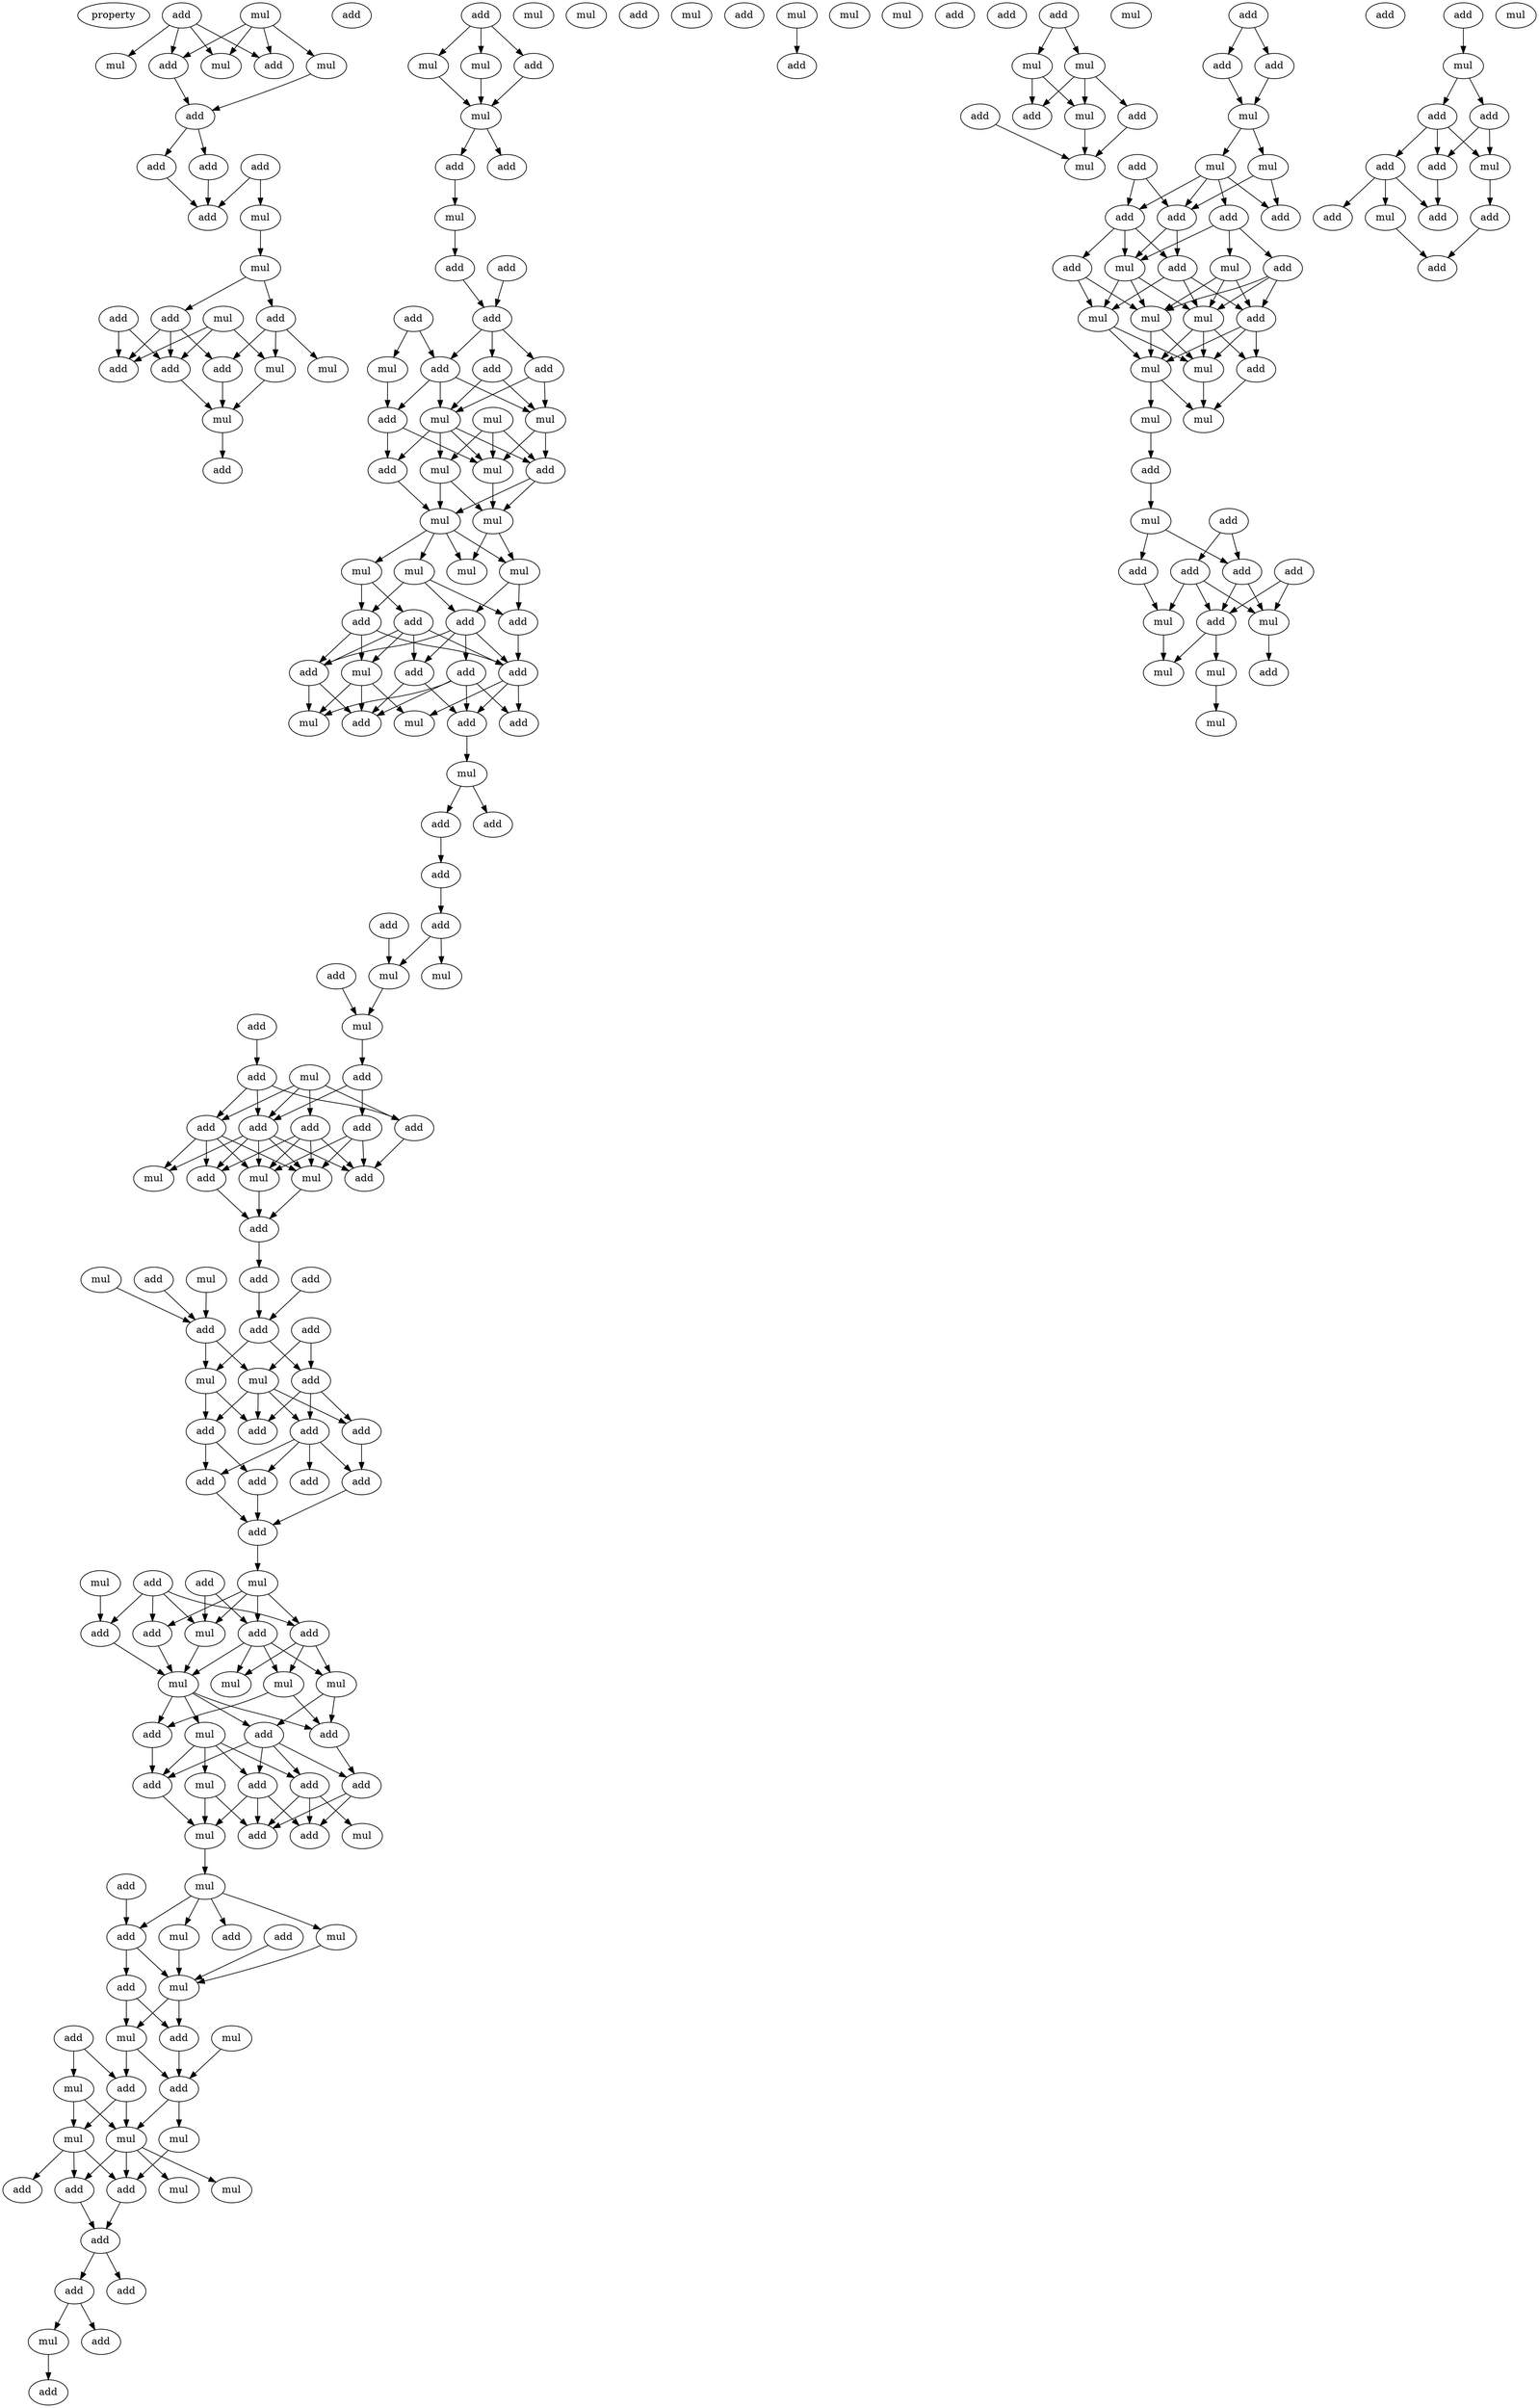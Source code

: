 digraph {
    node [fontcolor=black]
    property [mul=2,lf=1.9]
    0 [ label = add ];
    1 [ label = mul ];
    2 [ label = mul ];
    3 [ label = mul ];
    4 [ label = add ];
    5 [ label = add ];
    6 [ label = mul ];
    7 [ label = add ];
    8 [ label = add ];
    9 [ label = add ];
    10 [ label = add ];
    11 [ label = add ];
    12 [ label = add ];
    13 [ label = mul ];
    14 [ label = mul ];
    15 [ label = add ];
    16 [ label = add ];
    17 [ label = add ];
    18 [ label = mul ];
    19 [ label = add ];
    20 [ label = mul ];
    21 [ label = mul ];
    22 [ label = add ];
    23 [ label = add ];
    24 [ label = mul ];
    25 [ label = add ];
    26 [ label = add ];
    27 [ label = mul ];
    28 [ label = mul ];
    29 [ label = mul ];
    30 [ label = add ];
    31 [ label = mul ];
    32 [ label = add ];
    33 [ label = add ];
    34 [ label = mul ];
    35 [ label = mul ];
    36 [ label = add ];
    37 [ label = add ];
    38 [ label = add ];
    39 [ label = add ];
    40 [ label = add ];
    41 [ label = add ];
    42 [ label = add ];
    43 [ label = add ];
    44 [ label = mul ];
    45 [ label = mul ];
    46 [ label = add ];
    47 [ label = mul ];
    48 [ label = mul ];
    49 [ label = mul ];
    50 [ label = add ];
    51 [ label = mul ];
    52 [ label = mul ];
    53 [ label = add ];
    54 [ label = mul ];
    55 [ label = mul ];
    56 [ label = mul ];
    57 [ label = mul ];
    58 [ label = mul ];
    59 [ label = mul ];
    60 [ label = add ];
    61 [ label = add ];
    62 [ label = add ];
    63 [ label = add ];
    64 [ label = add ];
    65 [ label = add ];
    66 [ label = add ];
    67 [ label = add ];
    68 [ label = mul ];
    69 [ label = add ];
    70 [ label = add ];
    71 [ label = mul ];
    72 [ label = mul ];
    73 [ label = add ];
    74 [ label = mul ];
    75 [ label = add ];
    76 [ label = add ];
    77 [ label = add ];
    78 [ label = add ];
    79 [ label = add ];
    80 [ label = add ];
    81 [ label = mul ];
    82 [ label = mul ];
    83 [ label = add ];
    84 [ label = mul ];
    85 [ label = mul ];
    86 [ label = add ];
    87 [ label = add ];
    88 [ label = add ];
    89 [ label = mul ];
    90 [ label = add ];
    91 [ label = add ];
    92 [ label = add ];
    93 [ label = add ];
    94 [ label = add ];
    95 [ label = add ];
    96 [ label = mul ];
    97 [ label = add ];
    98 [ label = mul ];
    99 [ label = mul ];
    100 [ label = add ];
    101 [ label = add ];
    102 [ label = add ];
    103 [ label = add ];
    104 [ label = add ];
    105 [ label = mul ];
    106 [ label = mul ];
    107 [ label = add ];
    108 [ label = add ];
    109 [ label = add ];
    110 [ label = add ];
    111 [ label = mul ];
    112 [ label = mul ];
    113 [ label = add ];
    114 [ label = add ];
    115 [ label = add ];
    116 [ label = add ];
    117 [ label = add ];
    118 [ label = add ];
    119 [ label = add ];
    120 [ label = add ];
    121 [ label = add ];
    122 [ label = mul ];
    123 [ label = add ];
    124 [ label = add ];
    125 [ label = mul ];
    126 [ label = mul ];
    127 [ label = mul ];
    128 [ label = add ];
    129 [ label = add ];
    130 [ label = add ];
    131 [ label = add ];
    132 [ label = mul ];
    133 [ label = mul ];
    134 [ label = mul ];
    135 [ label = mul ];
    136 [ label = add ];
    137 [ label = mul ];
    138 [ label = add ];
    139 [ label = add ];
    140 [ label = mul ];
    141 [ label = add ];
    142 [ label = add ];
    143 [ label = add ];
    144 [ label = add ];
    145 [ label = mul ];
    146 [ label = add ];
    147 [ label = add ];
    148 [ label = mul ];
    149 [ label = add ];
    150 [ label = mul ];
    151 [ label = add ];
    152 [ label = add ];
    153 [ label = add ];
    154 [ label = mul ];
    155 [ label = mul ];
    156 [ label = mul ];
    157 [ label = add ];
    158 [ label = add ];
    159 [ label = mul ];
    160 [ label = mul ];
    161 [ label = add ];
    162 [ label = mul ];
    163 [ label = add ];
    164 [ label = add ];
    165 [ label = mul ];
    166 [ label = mul ];
    167 [ label = mul ];
    168 [ label = add ];
    169 [ label = add ];
    170 [ label = add ];
    171 [ label = mul ];
    172 [ label = mul ];
    173 [ label = add ];
    174 [ label = add ];
    175 [ label = add ];
    176 [ label = mul ];
    177 [ label = add ];
    178 [ label = add ];
    179 [ label = mul ];
    180 [ label = add ];
    181 [ label = add ];
    182 [ label = add ];
    183 [ label = mul ];
    184 [ label = mul ];
    185 [ label = add ];
    186 [ label = mul ];
    187 [ label = add ];
    188 [ label = mul ];
    189 [ label = add ];
    190 [ label = add ];
    191 [ label = mul ];
    192 [ label = add ];
    193 [ label = add ];
    194 [ label = mul ];
    195 [ label = mul ];
    196 [ label = mul ];
    197 [ label = add ];
    198 [ label = add ];
    199 [ label = add ];
    200 [ label = add ];
    201 [ label = add ];
    202 [ label = add ];
    203 [ label = mul ];
    204 [ label = add ];
    205 [ label = add ];
    206 [ label = mul ];
    207 [ label = add ];
    208 [ label = mul ];
    209 [ label = mul ];
    210 [ label = mul ];
    211 [ label = mul ];
    212 [ label = add ];
    213 [ label = mul ];
    214 [ label = add ];
    215 [ label = mul ];
    216 [ label = mul ];
    217 [ label = add ];
    218 [ label = mul ];
    219 [ label = add ];
    220 [ label = add ];
    221 [ label = add ];
    222 [ label = add ];
    223 [ label = add ];
    224 [ label = mul ];
    225 [ label = mul ];
    226 [ label = add ];
    227 [ label = add ];
    228 [ label = add ];
    229 [ label = mul ];
    230 [ label = mul ];
    231 [ label = mul ];
    232 [ label = mul ];
    233 [ label = mul ];
    234 [ label = add ];
    235 [ label = add ];
    236 [ label = mul ];
    237 [ label = add ];
    238 [ label = add ];
    239 [ label = add ];
    240 [ label = add ];
    241 [ label = add ];
    242 [ label = mul ];
    243 [ label = add ];
    0 -> 3 [ name = 0 ];
    0 -> 4 [ name = 1 ];
    0 -> 5 [ name = 2 ];
    0 -> 6 [ name = 3 ];
    1 -> 2 [ name = 4 ];
    1 -> 4 [ name = 5 ];
    1 -> 5 [ name = 6 ];
    1 -> 6 [ name = 7 ];
    2 -> 7 [ name = 8 ];
    4 -> 7 [ name = 9 ];
    7 -> 10 [ name = 10 ];
    7 -> 11 [ name = 11 ];
    9 -> 12 [ name = 12 ];
    9 -> 13 [ name = 13 ];
    10 -> 12 [ name = 14 ];
    11 -> 12 [ name = 15 ];
    13 -> 14 [ name = 16 ];
    14 -> 15 [ name = 17 ];
    14 -> 17 [ name = 18 ];
    15 -> 19 [ name = 19 ];
    15 -> 22 [ name = 20 ];
    15 -> 23 [ name = 21 ];
    16 -> 19 [ name = 22 ];
    16 -> 22 [ name = 23 ];
    17 -> 20 [ name = 24 ];
    17 -> 21 [ name = 25 ];
    17 -> 23 [ name = 26 ];
    18 -> 19 [ name = 27 ];
    18 -> 21 [ name = 28 ];
    18 -> 22 [ name = 29 ];
    21 -> 24 [ name = 30 ];
    22 -> 24 [ name = 31 ];
    23 -> 24 [ name = 32 ];
    24 -> 25 [ name = 33 ];
    26 -> 27 [ name = 34 ];
    26 -> 28 [ name = 35 ];
    26 -> 30 [ name = 36 ];
    27 -> 31 [ name = 37 ];
    28 -> 31 [ name = 38 ];
    30 -> 31 [ name = 39 ];
    31 -> 32 [ name = 40 ];
    31 -> 33 [ name = 41 ];
    32 -> 35 [ name = 42 ];
    35 -> 37 [ name = 43 ];
    37 -> 40 [ name = 44 ];
    38 -> 40 [ name = 45 ];
    39 -> 41 [ name = 46 ];
    39 -> 45 [ name = 47 ];
    40 -> 41 [ name = 48 ];
    40 -> 42 [ name = 49 ];
    40 -> 43 [ name = 50 ];
    41 -> 46 [ name = 51 ];
    41 -> 48 [ name = 52 ];
    41 -> 49 [ name = 53 ];
    42 -> 48 [ name = 54 ];
    42 -> 49 [ name = 55 ];
    43 -> 48 [ name = 56 ];
    43 -> 49 [ name = 57 ];
    45 -> 46 [ name = 58 ];
    46 -> 50 [ name = 59 ];
    46 -> 52 [ name = 60 ];
    47 -> 51 [ name = 61 ];
    47 -> 52 [ name = 62 ];
    47 -> 53 [ name = 63 ];
    48 -> 50 [ name = 64 ];
    48 -> 51 [ name = 65 ];
    48 -> 52 [ name = 66 ];
    48 -> 53 [ name = 67 ];
    49 -> 52 [ name = 68 ];
    49 -> 53 [ name = 69 ];
    50 -> 54 [ name = 70 ];
    51 -> 54 [ name = 71 ];
    51 -> 55 [ name = 72 ];
    52 -> 55 [ name = 73 ];
    53 -> 54 [ name = 74 ];
    53 -> 55 [ name = 75 ];
    54 -> 56 [ name = 76 ];
    54 -> 57 [ name = 77 ];
    54 -> 58 [ name = 78 ];
    54 -> 59 [ name = 79 ];
    55 -> 57 [ name = 80 ];
    55 -> 59 [ name = 81 ];
    56 -> 60 [ name = 82 ];
    56 -> 61 [ name = 83 ];
    56 -> 63 [ name = 84 ];
    57 -> 60 [ name = 85 ];
    57 -> 61 [ name = 86 ];
    58 -> 62 [ name = 87 ];
    58 -> 63 [ name = 88 ];
    60 -> 66 [ name = 89 ];
    61 -> 64 [ name = 90 ];
    61 -> 65 [ name = 91 ];
    61 -> 66 [ name = 92 ];
    61 -> 67 [ name = 93 ];
    62 -> 64 [ name = 94 ];
    62 -> 65 [ name = 95 ];
    62 -> 66 [ name = 96 ];
    62 -> 68 [ name = 97 ];
    63 -> 65 [ name = 98 ];
    63 -> 66 [ name = 99 ];
    63 -> 68 [ name = 100 ];
    64 -> 69 [ name = 101 ];
    64 -> 73 [ name = 102 ];
    65 -> 69 [ name = 103 ];
    65 -> 72 [ name = 104 ];
    66 -> 70 [ name = 105 ];
    66 -> 71 [ name = 106 ];
    66 -> 73 [ name = 107 ];
    67 -> 69 [ name = 108 ];
    67 -> 70 [ name = 109 ];
    67 -> 72 [ name = 110 ];
    67 -> 73 [ name = 111 ];
    68 -> 69 [ name = 112 ];
    68 -> 71 [ name = 113 ];
    68 -> 72 [ name = 114 ];
    73 -> 74 [ name = 115 ];
    74 -> 75 [ name = 116 ];
    74 -> 76 [ name = 117 ];
    75 -> 77 [ name = 118 ];
    77 -> 80 [ name = 119 ];
    78 -> 81 [ name = 120 ];
    80 -> 81 [ name = 121 ];
    80 -> 84 [ name = 122 ];
    81 -> 85 [ name = 123 ];
    82 -> 86 [ name = 124 ];
    83 -> 85 [ name = 125 ];
    85 -> 88 [ name = 126 ];
    87 -> 90 [ name = 127 ];
    88 -> 92 [ name = 128 ];
    88 -> 94 [ name = 129 ];
    89 -> 91 [ name = 130 ];
    89 -> 92 [ name = 131 ];
    89 -> 93 [ name = 132 ];
    89 -> 95 [ name = 133 ];
    90 -> 91 [ name = 134 ];
    90 -> 92 [ name = 135 ];
    90 -> 93 [ name = 136 ];
    91 -> 100 [ name = 137 ];
    92 -> 96 [ name = 138 ];
    92 -> 97 [ name = 139 ];
    92 -> 98 [ name = 140 ];
    92 -> 99 [ name = 141 ];
    92 -> 100 [ name = 142 ];
    93 -> 96 [ name = 143 ];
    93 -> 97 [ name = 144 ];
    93 -> 98 [ name = 145 ];
    93 -> 99 [ name = 146 ];
    94 -> 96 [ name = 147 ];
    94 -> 99 [ name = 148 ];
    94 -> 100 [ name = 149 ];
    95 -> 96 [ name = 150 ];
    95 -> 97 [ name = 151 ];
    95 -> 99 [ name = 152 ];
    95 -> 100 [ name = 153 ];
    96 -> 101 [ name = 154 ];
    97 -> 101 [ name = 155 ];
    99 -> 101 [ name = 156 ];
    101 -> 103 [ name = 157 ];
    102 -> 107 [ name = 158 ];
    103 -> 109 [ name = 159 ];
    104 -> 109 [ name = 160 ];
    105 -> 107 [ name = 161 ];
    106 -> 107 [ name = 162 ];
    107 -> 111 [ name = 163 ];
    107 -> 112 [ name = 164 ];
    108 -> 110 [ name = 165 ];
    108 -> 111 [ name = 166 ];
    109 -> 110 [ name = 167 ];
    109 -> 112 [ name = 168 ];
    110 -> 113 [ name = 169 ];
    110 -> 114 [ name = 170 ];
    110 -> 116 [ name = 171 ];
    111 -> 113 [ name = 172 ];
    111 -> 114 [ name = 173 ];
    111 -> 115 [ name = 174 ];
    111 -> 116 [ name = 175 ];
    112 -> 115 [ name = 176 ];
    112 -> 116 [ name = 177 ];
    113 -> 119 [ name = 178 ];
    114 -> 117 [ name = 179 ];
    114 -> 118 [ name = 180 ];
    114 -> 119 [ name = 181 ];
    114 -> 120 [ name = 182 ];
    115 -> 118 [ name = 183 ];
    115 -> 120 [ name = 184 ];
    118 -> 121 [ name = 185 ];
    119 -> 121 [ name = 186 ];
    120 -> 121 [ name = 187 ];
    121 -> 122 [ name = 188 ];
    122 -> 127 [ name = 189 ];
    122 -> 128 [ name = 190 ];
    122 -> 129 [ name = 191 ];
    122 -> 131 [ name = 192 ];
    123 -> 127 [ name = 193 ];
    123 -> 129 [ name = 194 ];
    124 -> 127 [ name = 195 ];
    124 -> 128 [ name = 196 ];
    124 -> 130 [ name = 197 ];
    124 -> 131 [ name = 198 ];
    126 -> 130 [ name = 199 ];
    127 -> 132 [ name = 200 ];
    128 -> 132 [ name = 201 ];
    129 -> 132 [ name = 202 ];
    129 -> 133 [ name = 203 ];
    129 -> 134 [ name = 204 ];
    129 -> 135 [ name = 205 ];
    130 -> 132 [ name = 206 ];
    131 -> 133 [ name = 207 ];
    131 -> 134 [ name = 208 ];
    131 -> 135 [ name = 209 ];
    132 -> 136 [ name = 210 ];
    132 -> 137 [ name = 211 ];
    132 -> 138 [ name = 212 ];
    132 -> 139 [ name = 213 ];
    134 -> 136 [ name = 214 ];
    134 -> 139 [ name = 215 ];
    135 -> 136 [ name = 216 ];
    135 -> 138 [ name = 217 ];
    136 -> 141 [ name = 218 ];
    137 -> 140 [ name = 219 ];
    137 -> 142 [ name = 220 ];
    137 -> 143 [ name = 221 ];
    137 -> 144 [ name = 222 ];
    138 -> 142 [ name = 223 ];
    139 -> 141 [ name = 224 ];
    139 -> 142 [ name = 225 ];
    139 -> 143 [ name = 226 ];
    139 -> 144 [ name = 227 ];
    140 -> 146 [ name = 228 ];
    140 -> 148 [ name = 229 ];
    141 -> 146 [ name = 230 ];
    141 -> 147 [ name = 231 ];
    142 -> 148 [ name = 232 ];
    143 -> 146 [ name = 233 ];
    143 -> 147 [ name = 234 ];
    143 -> 148 [ name = 235 ];
    144 -> 145 [ name = 236 ];
    144 -> 146 [ name = 237 ];
    144 -> 147 [ name = 238 ];
    148 -> 150 [ name = 239 ];
    149 -> 151 [ name = 240 ];
    150 -> 151 [ name = 241 ];
    150 -> 152 [ name = 242 ];
    150 -> 154 [ name = 243 ];
    150 -> 155 [ name = 244 ];
    151 -> 156 [ name = 245 ];
    151 -> 157 [ name = 246 ];
    153 -> 156 [ name = 247 ];
    154 -> 156 [ name = 248 ];
    155 -> 156 [ name = 249 ];
    156 -> 158 [ name = 250 ];
    156 -> 159 [ name = 251 ];
    157 -> 158 [ name = 252 ];
    157 -> 159 [ name = 253 ];
    158 -> 164 [ name = 254 ];
    159 -> 163 [ name = 255 ];
    159 -> 164 [ name = 256 ];
    160 -> 164 [ name = 257 ];
    161 -> 162 [ name = 258 ];
    161 -> 163 [ name = 259 ];
    162 -> 166 [ name = 260 ];
    162 -> 167 [ name = 261 ];
    163 -> 166 [ name = 262 ];
    163 -> 167 [ name = 263 ];
    164 -> 165 [ name = 264 ];
    164 -> 167 [ name = 265 ];
    165 -> 169 [ name = 266 ];
    166 -> 168 [ name = 267 ];
    166 -> 169 [ name = 268 ];
    166 -> 170 [ name = 269 ];
    167 -> 169 [ name = 270 ];
    167 -> 170 [ name = 271 ];
    167 -> 171 [ name = 272 ];
    167 -> 172 [ name = 273 ];
    169 -> 173 [ name = 274 ];
    170 -> 173 [ name = 275 ];
    173 -> 174 [ name = 276 ];
    173 -> 175 [ name = 277 ];
    174 -> 179 [ name = 278 ];
    174 -> 180 [ name = 279 ];
    179 -> 181 [ name = 280 ];
    182 -> 183 [ name = 281 ];
    182 -> 184 [ name = 282 ];
    183 -> 185 [ name = 283 ];
    183 -> 188 [ name = 284 ];
    183 -> 189 [ name = 285 ];
    184 -> 185 [ name = 286 ];
    184 -> 188 [ name = 287 ];
    187 -> 191 [ name = 288 ];
    188 -> 191 [ name = 289 ];
    189 -> 191 [ name = 290 ];
    190 -> 192 [ name = 291 ];
    190 -> 193 [ name = 292 ];
    192 -> 194 [ name = 293 ];
    193 -> 194 [ name = 294 ];
    194 -> 195 [ name = 295 ];
    194 -> 196 [ name = 296 ];
    195 -> 198 [ name = 297 ];
    195 -> 199 [ name = 298 ];
    195 -> 200 [ name = 299 ];
    195 -> 201 [ name = 300 ];
    196 -> 200 [ name = 301 ];
    196 -> 201 [ name = 302 ];
    197 -> 198 [ name = 303 ];
    197 -> 201 [ name = 304 ];
    198 -> 202 [ name = 305 ];
    198 -> 205 [ name = 306 ];
    198 -> 206 [ name = 307 ];
    199 -> 203 [ name = 308 ];
    199 -> 204 [ name = 309 ];
    199 -> 206 [ name = 310 ];
    201 -> 205 [ name = 311 ];
    201 -> 206 [ name = 312 ];
    202 -> 209 [ name = 313 ];
    202 -> 210 [ name = 314 ];
    203 -> 207 [ name = 315 ];
    203 -> 208 [ name = 316 ];
    203 -> 209 [ name = 317 ];
    204 -> 207 [ name = 318 ];
    204 -> 208 [ name = 319 ];
    204 -> 209 [ name = 320 ];
    205 -> 207 [ name = 321 ];
    205 -> 208 [ name = 322 ];
    205 -> 210 [ name = 323 ];
    206 -> 208 [ name = 324 ];
    206 -> 209 [ name = 325 ];
    206 -> 210 [ name = 326 ];
    207 -> 211 [ name = 327 ];
    207 -> 212 [ name = 328 ];
    207 -> 213 [ name = 329 ];
    208 -> 211 [ name = 330 ];
    208 -> 212 [ name = 331 ];
    208 -> 213 [ name = 332 ];
    209 -> 211 [ name = 333 ];
    209 -> 213 [ name = 334 ];
    210 -> 211 [ name = 335 ];
    210 -> 213 [ name = 336 ];
    211 -> 215 [ name = 337 ];
    212 -> 215 [ name = 338 ];
    213 -> 215 [ name = 339 ];
    213 -> 216 [ name = 340 ];
    216 -> 217 [ name = 341 ];
    217 -> 218 [ name = 342 ];
    218 -> 220 [ name = 343 ];
    218 -> 221 [ name = 344 ];
    219 -> 221 [ name = 345 ];
    219 -> 223 [ name = 346 ];
    220 -> 224 [ name = 347 ];
    221 -> 225 [ name = 348 ];
    221 -> 226 [ name = 349 ];
    222 -> 225 [ name = 350 ];
    222 -> 226 [ name = 351 ];
    223 -> 224 [ name = 352 ];
    223 -> 225 [ name = 353 ];
    223 -> 226 [ name = 354 ];
    224 -> 231 [ name = 355 ];
    225 -> 228 [ name = 356 ];
    226 -> 229 [ name = 357 ];
    226 -> 231 [ name = 358 ];
    227 -> 233 [ name = 359 ];
    229 -> 232 [ name = 360 ];
    233 -> 234 [ name = 361 ];
    233 -> 235 [ name = 362 ];
    234 -> 236 [ name = 363 ];
    234 -> 237 [ name = 364 ];
    234 -> 238 [ name = 365 ];
    235 -> 236 [ name = 366 ];
    235 -> 237 [ name = 367 ];
    236 -> 239 [ name = 368 ];
    237 -> 240 [ name = 369 ];
    238 -> 240 [ name = 370 ];
    238 -> 241 [ name = 371 ];
    238 -> 242 [ name = 372 ];
    239 -> 243 [ name = 373 ];
    242 -> 243 [ name = 374 ];
}
